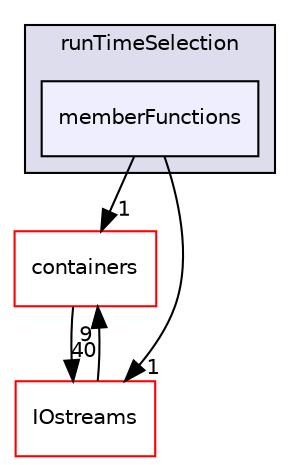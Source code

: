 digraph "src/OpenFOAM/db/runTimeSelection/memberFunctions" {
  bgcolor=transparent;
  compound=true
  node [ fontsize="10", fontname="Helvetica"];
  edge [ labelfontsize="10", labelfontname="Helvetica"];
  subgraph clusterdir_97107bb83a2a5bbfad7ddd584e3f301c {
    graph [ bgcolor="#ddddee", pencolor="black", label="runTimeSelection" fontname="Helvetica", fontsize="10", URL="dir_97107bb83a2a5bbfad7ddd584e3f301c.html"]
  dir_0c4a5f990cda0c310eef5c7c327ba6ba [shape=box, label="memberFunctions", style="filled", fillcolor="#eeeeff", pencolor="black", URL="dir_0c4a5f990cda0c310eef5c7c327ba6ba.html"];
  }
  dir_19d0872053bde092be81d7fe3f56cbf7 [shape=box label="containers" color="red" URL="dir_19d0872053bde092be81d7fe3f56cbf7.html"];
  dir_466e4f5b4cc1582939ab4ceba36098d8 [shape=box label="IOstreams" color="red" URL="dir_466e4f5b4cc1582939ab4ceba36098d8.html"];
  dir_19d0872053bde092be81d7fe3f56cbf7->dir_466e4f5b4cc1582939ab4ceba36098d8 [headlabel="40", labeldistance=1.5 headhref="dir_001903_001993.html"];
  dir_466e4f5b4cc1582939ab4ceba36098d8->dir_19d0872053bde092be81d7fe3f56cbf7 [headlabel="9", labeldistance=1.5 headhref="dir_001993_001903.html"];
  dir_0c4a5f990cda0c310eef5c7c327ba6ba->dir_19d0872053bde092be81d7fe3f56cbf7 [headlabel="1", labeldistance=1.5 headhref="dir_002010_001903.html"];
  dir_0c4a5f990cda0c310eef5c7c327ba6ba->dir_466e4f5b4cc1582939ab4ceba36098d8 [headlabel="1", labeldistance=1.5 headhref="dir_002010_001993.html"];
}
